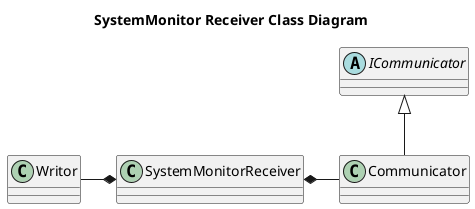 @startuml

title "SystemMonitor Receiver Class Diagram"

class Communicator
class SystemMonitorReceiver
class Writor

Communicator -left-* SystemMonitorReceiver
SystemMonitorReceiver *-left- Writor

abstract class ICommunicator

ICommunicator <|-down- Communicator



@enduml

